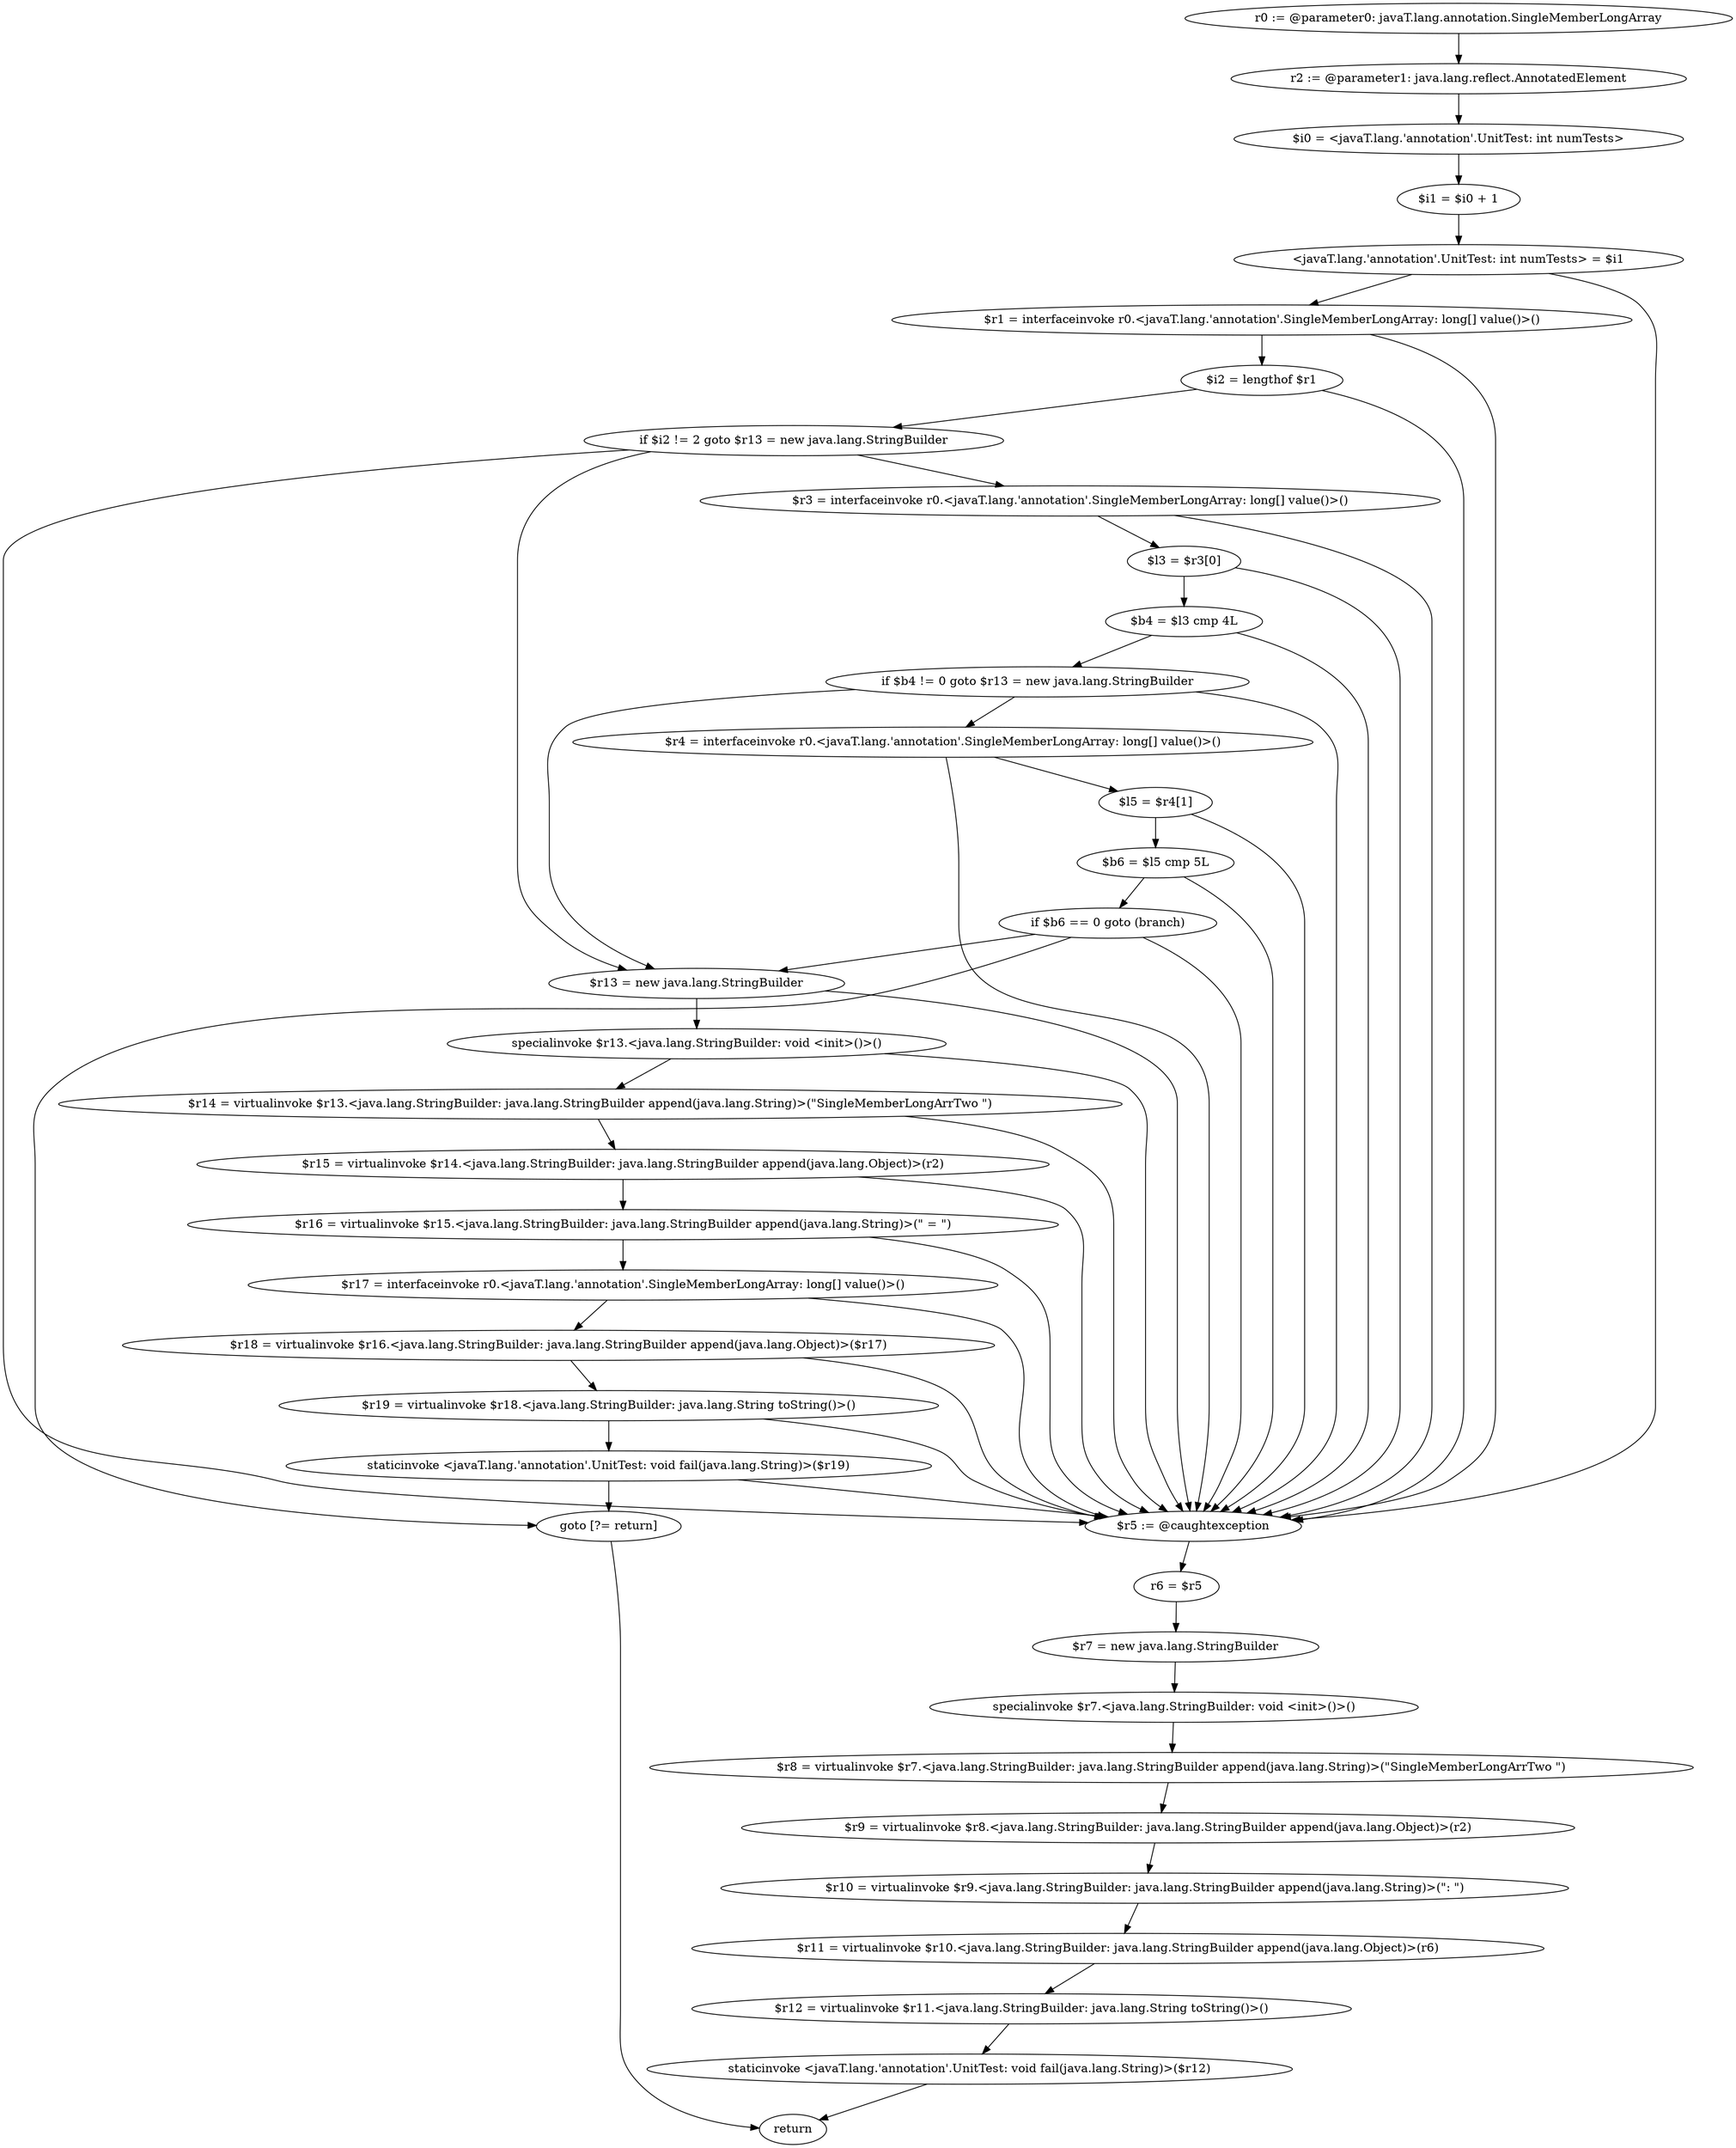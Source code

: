 digraph "unitGraph" {
    "r0 := @parameter0: javaT.lang.annotation.SingleMemberLongArray"
    "r2 := @parameter1: java.lang.reflect.AnnotatedElement"
    "$i0 = <javaT.lang.'annotation'.UnitTest: int numTests>"
    "$i1 = $i0 + 1"
    "<javaT.lang.'annotation'.UnitTest: int numTests> = $i1"
    "$r1 = interfaceinvoke r0.<javaT.lang.'annotation'.SingleMemberLongArray: long[] value()>()"
    "$i2 = lengthof $r1"
    "if $i2 != 2 goto $r13 = new java.lang.StringBuilder"
    "$r3 = interfaceinvoke r0.<javaT.lang.'annotation'.SingleMemberLongArray: long[] value()>()"
    "$l3 = $r3[0]"
    "$b4 = $l3 cmp 4L"
    "if $b4 != 0 goto $r13 = new java.lang.StringBuilder"
    "$r4 = interfaceinvoke r0.<javaT.lang.'annotation'.SingleMemberLongArray: long[] value()>()"
    "$l5 = $r4[1]"
    "$b6 = $l5 cmp 5L"
    "if $b6 == 0 goto (branch)"
    "$r13 = new java.lang.StringBuilder"
    "specialinvoke $r13.<java.lang.StringBuilder: void <init>()>()"
    "$r14 = virtualinvoke $r13.<java.lang.StringBuilder: java.lang.StringBuilder append(java.lang.String)>(\"SingleMemberLongArrTwo \")"
    "$r15 = virtualinvoke $r14.<java.lang.StringBuilder: java.lang.StringBuilder append(java.lang.Object)>(r2)"
    "$r16 = virtualinvoke $r15.<java.lang.StringBuilder: java.lang.StringBuilder append(java.lang.String)>(\" = \")"
    "$r17 = interfaceinvoke r0.<javaT.lang.'annotation'.SingleMemberLongArray: long[] value()>()"
    "$r18 = virtualinvoke $r16.<java.lang.StringBuilder: java.lang.StringBuilder append(java.lang.Object)>($r17)"
    "$r19 = virtualinvoke $r18.<java.lang.StringBuilder: java.lang.String toString()>()"
    "staticinvoke <javaT.lang.'annotation'.UnitTest: void fail(java.lang.String)>($r19)"
    "goto [?= return]"
    "$r5 := @caughtexception"
    "r6 = $r5"
    "$r7 = new java.lang.StringBuilder"
    "specialinvoke $r7.<java.lang.StringBuilder: void <init>()>()"
    "$r8 = virtualinvoke $r7.<java.lang.StringBuilder: java.lang.StringBuilder append(java.lang.String)>(\"SingleMemberLongArrTwo \")"
    "$r9 = virtualinvoke $r8.<java.lang.StringBuilder: java.lang.StringBuilder append(java.lang.Object)>(r2)"
    "$r10 = virtualinvoke $r9.<java.lang.StringBuilder: java.lang.StringBuilder append(java.lang.String)>(\": \")"
    "$r11 = virtualinvoke $r10.<java.lang.StringBuilder: java.lang.StringBuilder append(java.lang.Object)>(r6)"
    "$r12 = virtualinvoke $r11.<java.lang.StringBuilder: java.lang.String toString()>()"
    "staticinvoke <javaT.lang.'annotation'.UnitTest: void fail(java.lang.String)>($r12)"
    "return"
    "r0 := @parameter0: javaT.lang.annotation.SingleMemberLongArray"->"r2 := @parameter1: java.lang.reflect.AnnotatedElement";
    "r2 := @parameter1: java.lang.reflect.AnnotatedElement"->"$i0 = <javaT.lang.'annotation'.UnitTest: int numTests>";
    "$i0 = <javaT.lang.'annotation'.UnitTest: int numTests>"->"$i1 = $i0 + 1";
    "$i1 = $i0 + 1"->"<javaT.lang.'annotation'.UnitTest: int numTests> = $i1";
    "<javaT.lang.'annotation'.UnitTest: int numTests> = $i1"->"$r1 = interfaceinvoke r0.<javaT.lang.'annotation'.SingleMemberLongArray: long[] value()>()";
    "<javaT.lang.'annotation'.UnitTest: int numTests> = $i1"->"$r5 := @caughtexception";
    "$r1 = interfaceinvoke r0.<javaT.lang.'annotation'.SingleMemberLongArray: long[] value()>()"->"$i2 = lengthof $r1";
    "$r1 = interfaceinvoke r0.<javaT.lang.'annotation'.SingleMemberLongArray: long[] value()>()"->"$r5 := @caughtexception";
    "$i2 = lengthof $r1"->"if $i2 != 2 goto $r13 = new java.lang.StringBuilder";
    "$i2 = lengthof $r1"->"$r5 := @caughtexception";
    "if $i2 != 2 goto $r13 = new java.lang.StringBuilder"->"$r3 = interfaceinvoke r0.<javaT.lang.'annotation'.SingleMemberLongArray: long[] value()>()";
    "if $i2 != 2 goto $r13 = new java.lang.StringBuilder"->"$r13 = new java.lang.StringBuilder";
    "if $i2 != 2 goto $r13 = new java.lang.StringBuilder"->"$r5 := @caughtexception";
    "$r3 = interfaceinvoke r0.<javaT.lang.'annotation'.SingleMemberLongArray: long[] value()>()"->"$l3 = $r3[0]";
    "$r3 = interfaceinvoke r0.<javaT.lang.'annotation'.SingleMemberLongArray: long[] value()>()"->"$r5 := @caughtexception";
    "$l3 = $r3[0]"->"$b4 = $l3 cmp 4L";
    "$l3 = $r3[0]"->"$r5 := @caughtexception";
    "$b4 = $l3 cmp 4L"->"if $b4 != 0 goto $r13 = new java.lang.StringBuilder";
    "$b4 = $l3 cmp 4L"->"$r5 := @caughtexception";
    "if $b4 != 0 goto $r13 = new java.lang.StringBuilder"->"$r4 = interfaceinvoke r0.<javaT.lang.'annotation'.SingleMemberLongArray: long[] value()>()";
    "if $b4 != 0 goto $r13 = new java.lang.StringBuilder"->"$r13 = new java.lang.StringBuilder";
    "if $b4 != 0 goto $r13 = new java.lang.StringBuilder"->"$r5 := @caughtexception";
    "$r4 = interfaceinvoke r0.<javaT.lang.'annotation'.SingleMemberLongArray: long[] value()>()"->"$l5 = $r4[1]";
    "$r4 = interfaceinvoke r0.<javaT.lang.'annotation'.SingleMemberLongArray: long[] value()>()"->"$r5 := @caughtexception";
    "$l5 = $r4[1]"->"$b6 = $l5 cmp 5L";
    "$l5 = $r4[1]"->"$r5 := @caughtexception";
    "$b6 = $l5 cmp 5L"->"if $b6 == 0 goto (branch)";
    "$b6 = $l5 cmp 5L"->"$r5 := @caughtexception";
    "if $b6 == 0 goto (branch)"->"$r13 = new java.lang.StringBuilder";
    "if $b6 == 0 goto (branch)"->"goto [?= return]";
    "if $b6 == 0 goto (branch)"->"$r5 := @caughtexception";
    "$r13 = new java.lang.StringBuilder"->"specialinvoke $r13.<java.lang.StringBuilder: void <init>()>()";
    "$r13 = new java.lang.StringBuilder"->"$r5 := @caughtexception";
    "specialinvoke $r13.<java.lang.StringBuilder: void <init>()>()"->"$r14 = virtualinvoke $r13.<java.lang.StringBuilder: java.lang.StringBuilder append(java.lang.String)>(\"SingleMemberLongArrTwo \")";
    "specialinvoke $r13.<java.lang.StringBuilder: void <init>()>()"->"$r5 := @caughtexception";
    "$r14 = virtualinvoke $r13.<java.lang.StringBuilder: java.lang.StringBuilder append(java.lang.String)>(\"SingleMemberLongArrTwo \")"->"$r15 = virtualinvoke $r14.<java.lang.StringBuilder: java.lang.StringBuilder append(java.lang.Object)>(r2)";
    "$r14 = virtualinvoke $r13.<java.lang.StringBuilder: java.lang.StringBuilder append(java.lang.String)>(\"SingleMemberLongArrTwo \")"->"$r5 := @caughtexception";
    "$r15 = virtualinvoke $r14.<java.lang.StringBuilder: java.lang.StringBuilder append(java.lang.Object)>(r2)"->"$r16 = virtualinvoke $r15.<java.lang.StringBuilder: java.lang.StringBuilder append(java.lang.String)>(\" = \")";
    "$r15 = virtualinvoke $r14.<java.lang.StringBuilder: java.lang.StringBuilder append(java.lang.Object)>(r2)"->"$r5 := @caughtexception";
    "$r16 = virtualinvoke $r15.<java.lang.StringBuilder: java.lang.StringBuilder append(java.lang.String)>(\" = \")"->"$r17 = interfaceinvoke r0.<javaT.lang.'annotation'.SingleMemberLongArray: long[] value()>()";
    "$r16 = virtualinvoke $r15.<java.lang.StringBuilder: java.lang.StringBuilder append(java.lang.String)>(\" = \")"->"$r5 := @caughtexception";
    "$r17 = interfaceinvoke r0.<javaT.lang.'annotation'.SingleMemberLongArray: long[] value()>()"->"$r18 = virtualinvoke $r16.<java.lang.StringBuilder: java.lang.StringBuilder append(java.lang.Object)>($r17)";
    "$r17 = interfaceinvoke r0.<javaT.lang.'annotation'.SingleMemberLongArray: long[] value()>()"->"$r5 := @caughtexception";
    "$r18 = virtualinvoke $r16.<java.lang.StringBuilder: java.lang.StringBuilder append(java.lang.Object)>($r17)"->"$r19 = virtualinvoke $r18.<java.lang.StringBuilder: java.lang.String toString()>()";
    "$r18 = virtualinvoke $r16.<java.lang.StringBuilder: java.lang.StringBuilder append(java.lang.Object)>($r17)"->"$r5 := @caughtexception";
    "$r19 = virtualinvoke $r18.<java.lang.StringBuilder: java.lang.String toString()>()"->"staticinvoke <javaT.lang.'annotation'.UnitTest: void fail(java.lang.String)>($r19)";
    "$r19 = virtualinvoke $r18.<java.lang.StringBuilder: java.lang.String toString()>()"->"$r5 := @caughtexception";
    "staticinvoke <javaT.lang.'annotation'.UnitTest: void fail(java.lang.String)>($r19)"->"goto [?= return]";
    "staticinvoke <javaT.lang.'annotation'.UnitTest: void fail(java.lang.String)>($r19)"->"$r5 := @caughtexception";
    "goto [?= return]"->"return";
    "$r5 := @caughtexception"->"r6 = $r5";
    "r6 = $r5"->"$r7 = new java.lang.StringBuilder";
    "$r7 = new java.lang.StringBuilder"->"specialinvoke $r7.<java.lang.StringBuilder: void <init>()>()";
    "specialinvoke $r7.<java.lang.StringBuilder: void <init>()>()"->"$r8 = virtualinvoke $r7.<java.lang.StringBuilder: java.lang.StringBuilder append(java.lang.String)>(\"SingleMemberLongArrTwo \")";
    "$r8 = virtualinvoke $r7.<java.lang.StringBuilder: java.lang.StringBuilder append(java.lang.String)>(\"SingleMemberLongArrTwo \")"->"$r9 = virtualinvoke $r8.<java.lang.StringBuilder: java.lang.StringBuilder append(java.lang.Object)>(r2)";
    "$r9 = virtualinvoke $r8.<java.lang.StringBuilder: java.lang.StringBuilder append(java.lang.Object)>(r2)"->"$r10 = virtualinvoke $r9.<java.lang.StringBuilder: java.lang.StringBuilder append(java.lang.String)>(\": \")";
    "$r10 = virtualinvoke $r9.<java.lang.StringBuilder: java.lang.StringBuilder append(java.lang.String)>(\": \")"->"$r11 = virtualinvoke $r10.<java.lang.StringBuilder: java.lang.StringBuilder append(java.lang.Object)>(r6)";
    "$r11 = virtualinvoke $r10.<java.lang.StringBuilder: java.lang.StringBuilder append(java.lang.Object)>(r6)"->"$r12 = virtualinvoke $r11.<java.lang.StringBuilder: java.lang.String toString()>()";
    "$r12 = virtualinvoke $r11.<java.lang.StringBuilder: java.lang.String toString()>()"->"staticinvoke <javaT.lang.'annotation'.UnitTest: void fail(java.lang.String)>($r12)";
    "staticinvoke <javaT.lang.'annotation'.UnitTest: void fail(java.lang.String)>($r12)"->"return";
}
